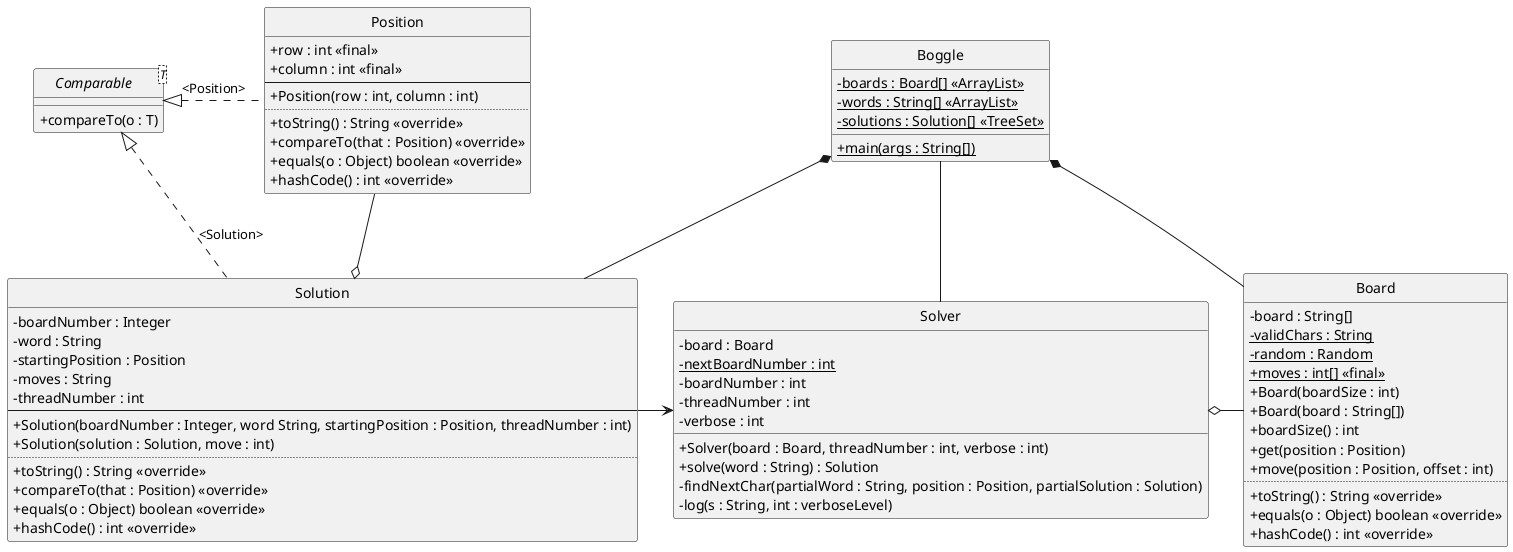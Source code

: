 @startuml
skinparam classAttributeIconSize 0
hide circle

interface Comparable<T> {
  + compareTo(o : T)
}
class Position {
  + row : int <<final>>
  + column : int <<final>>
--
  + Position(row : int, column : int)
..
  + toString() : String <<override>>
  + compareTo(that : Position) <<override>>
  + equals(o : Object) boolean <<override>>
  + hashCode() : int <<override>>
}

Class Solution {
  - boardNumber : Integer
  - word : String
  - startingPosition : Position
  - moves : String
  - threadNumber : int
--
  + Solution(boardNumber : Integer, word String, startingPosition : Position, threadNumber : int)
  + Solution(solution : Solution, move : int)
..
  + toString() : String <<override>>
  + compareTo(that : Position) <<override>>
  + equals(o : Object) boolean <<override>>
  + hashCode() : int <<override>>
}

class Solver {
  - board : Board
  - {static} nextBoardNumber : int
  - boardNumber : int
  - threadNumber : int
  - verbose : int
  + Solver(board : Board, threadNumber : int, verbose : int)
  + solve(word : String) : Solution
  - findNextChar(partialWord : String, position : Position, partialSolution : Solution)
  - log(s : String, int : verboseLevel)
}

class Board {
  - board : String[]
  - {static} validChars : String
  - {static} random : Random
  + {static} moves : int[] <<final>>
  + Board(boardSize : int)
  + Board(board : String[])
  + boardSize() : int
  + get(position : Position)
  + move(position : Position, offset : int)
..
  + toString() : String <<override>>
  + equals(o : Object) boolean <<override>>
  + hashCode() : int <<override>>
}

class Boggle {
  - {static} boards : Board[] <<ArrayList>>
  - {static} words : String[] <<ArrayList>>
  - {static} solutions : Solution[] <<TreeSet>>
  + {static} main(args : String[])
}

Comparable <|-[dashed] Position : <Position>
Comparable <|-[dashed]- Solution : <Solution>

Position --o Solution
Solution -> Solver
Solver o- Board

Boggle *-- Solution
Boggle -- Solver
Boggle *-- Board
@enduml

